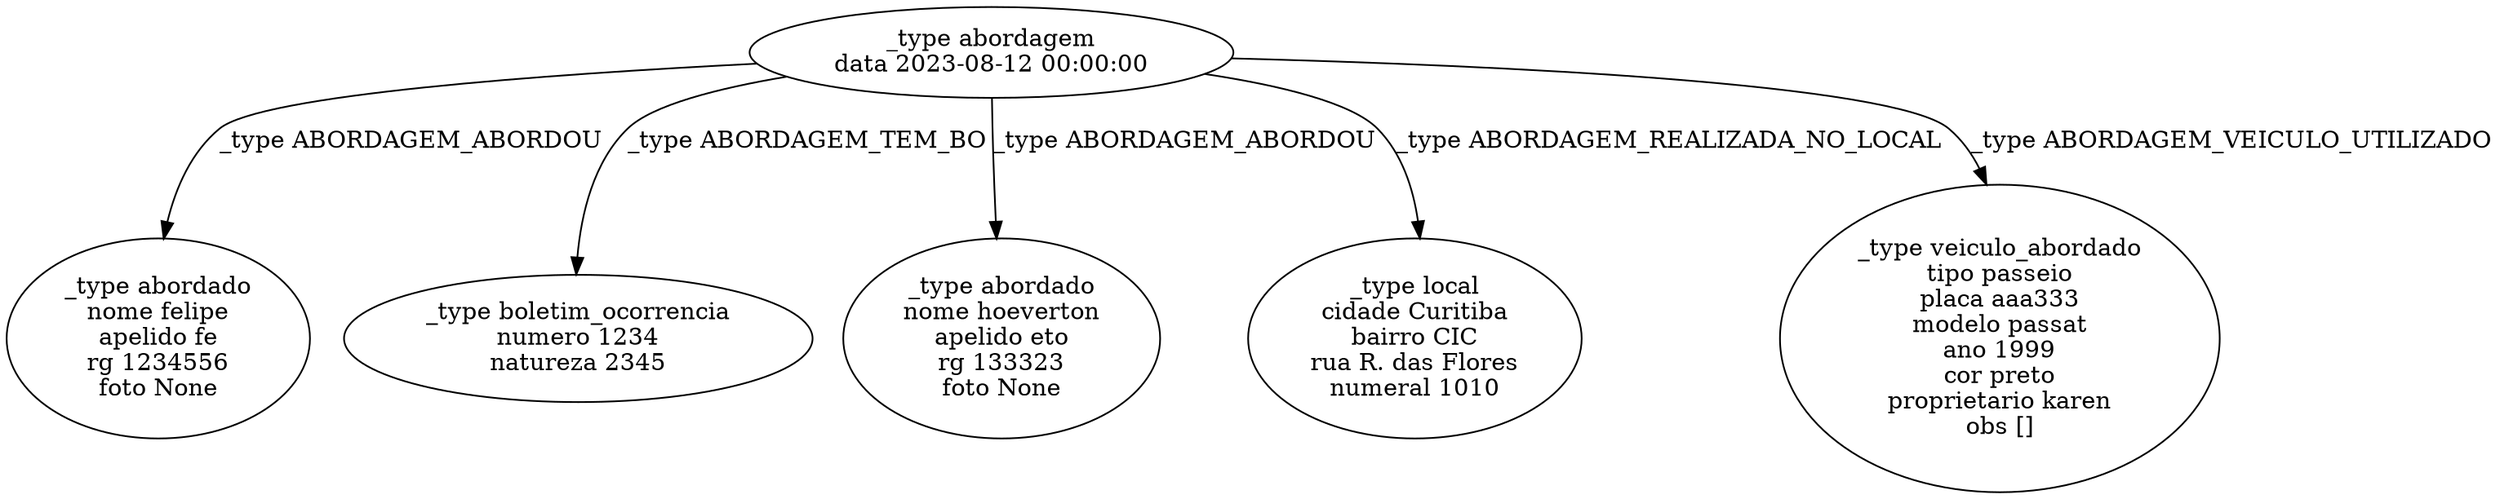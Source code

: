 digraph {
	"48e52aee2b5486b97b5c0373f4941fab" [label="_type abordagem\ndata 2023-08-12 00:00:00"]
	"48e52aee2b5486b97b5c0373f4941fab" -> "6537e99af2c2223642df9f70a0b5afca" [label="_type ABORDAGEM_ABORDOU"]
	"48e52aee2b5486b97b5c0373f4941fab" -> "81dc9bdb52d04dc20036dbd8313ed055" [label="_type ABORDAGEM_TEM_BO"]
	"48e52aee2b5486b97b5c0373f4941fab" -> "878a6cca857866b8cc914f3cef91191b" [label="_type ABORDAGEM_ABORDOU"]
	"48e52aee2b5486b97b5c0373f4941fab" -> "9711ffa11b55d25cb4fcdc0ad08f04ab" [label="_type ABORDAGEM_REALIZADA_NO_LOCAL"]
	"48e52aee2b5486b97b5c0373f4941fab" -> ed7f94d0172510fd8a76f12ca0eddeb1 [label="_type ABORDAGEM_VEICULO_UTILIZADO"]
	"6537e99af2c2223642df9f70a0b5afca" [label="_type abordado\nnome felipe\napelido fe\nrg 1234556\nfoto None"]
	"81dc9bdb52d04dc20036dbd8313ed055" [label="_type boletim_ocorrencia\nnumero 1234\nnatureza 2345"]
	"878a6cca857866b8cc914f3cef91191b" [label="_type abordado\nnome hoeverton\napelido eto\nrg 133323\nfoto None"]
	"9711ffa11b55d25cb4fcdc0ad08f04ab" [label="_type local\ncidade Curitiba\nbairro CIC\nrua R. das Flores\nnumeral 1010"]
	ed7f94d0172510fd8a76f12ca0eddeb1 [label="_type veiculo_abordado\ntipo passeio\nplaca aaa333\nmodelo passat\nano 1999\ncor preto\nproprietario karen\nobs []"]
}
